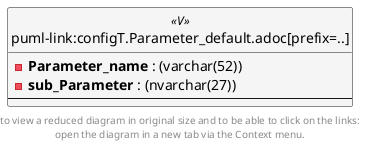@startuml
'Left to right direction
top to bottom direction
hide circle
'avoide "." issues:
set namespaceSeparator none


skinparam class {
  BackgroundColor White
  BackgroundColor<<FN>> Yellow
  BackgroundColor<<FS>> Yellow
  BackgroundColor<<FT>> LightGray
  BackgroundColor<<IF>> Yellow
  BackgroundColor<<IS>> Yellow
  BackgroundColor<<P>> Aqua
  BackgroundColor<<PC>> Aqua
  BackgroundColor<<SN>> Yellow
  BackgroundColor<<SO>> SlateBlue
  BackgroundColor<<TF>> LightGray
  BackgroundColor<<TR>> Tomato
  BackgroundColor<<U>> White
  BackgroundColor<<V>> WhiteSmoke
  BackgroundColor<<X>> Aqua
}


entity "puml-link:configT.Parameter_default.adoc[prefix=..]" as configT.Parameter_default << V >> {
  - **Parameter_name** : (varchar(52))
  - **sub_Parameter** : (nvarchar(27))
  --
}


footer
to view a reduced diagram in original size and to be able to click on the links:
open the diagram in a new tab via the Context menu.
end footer

@enduml

